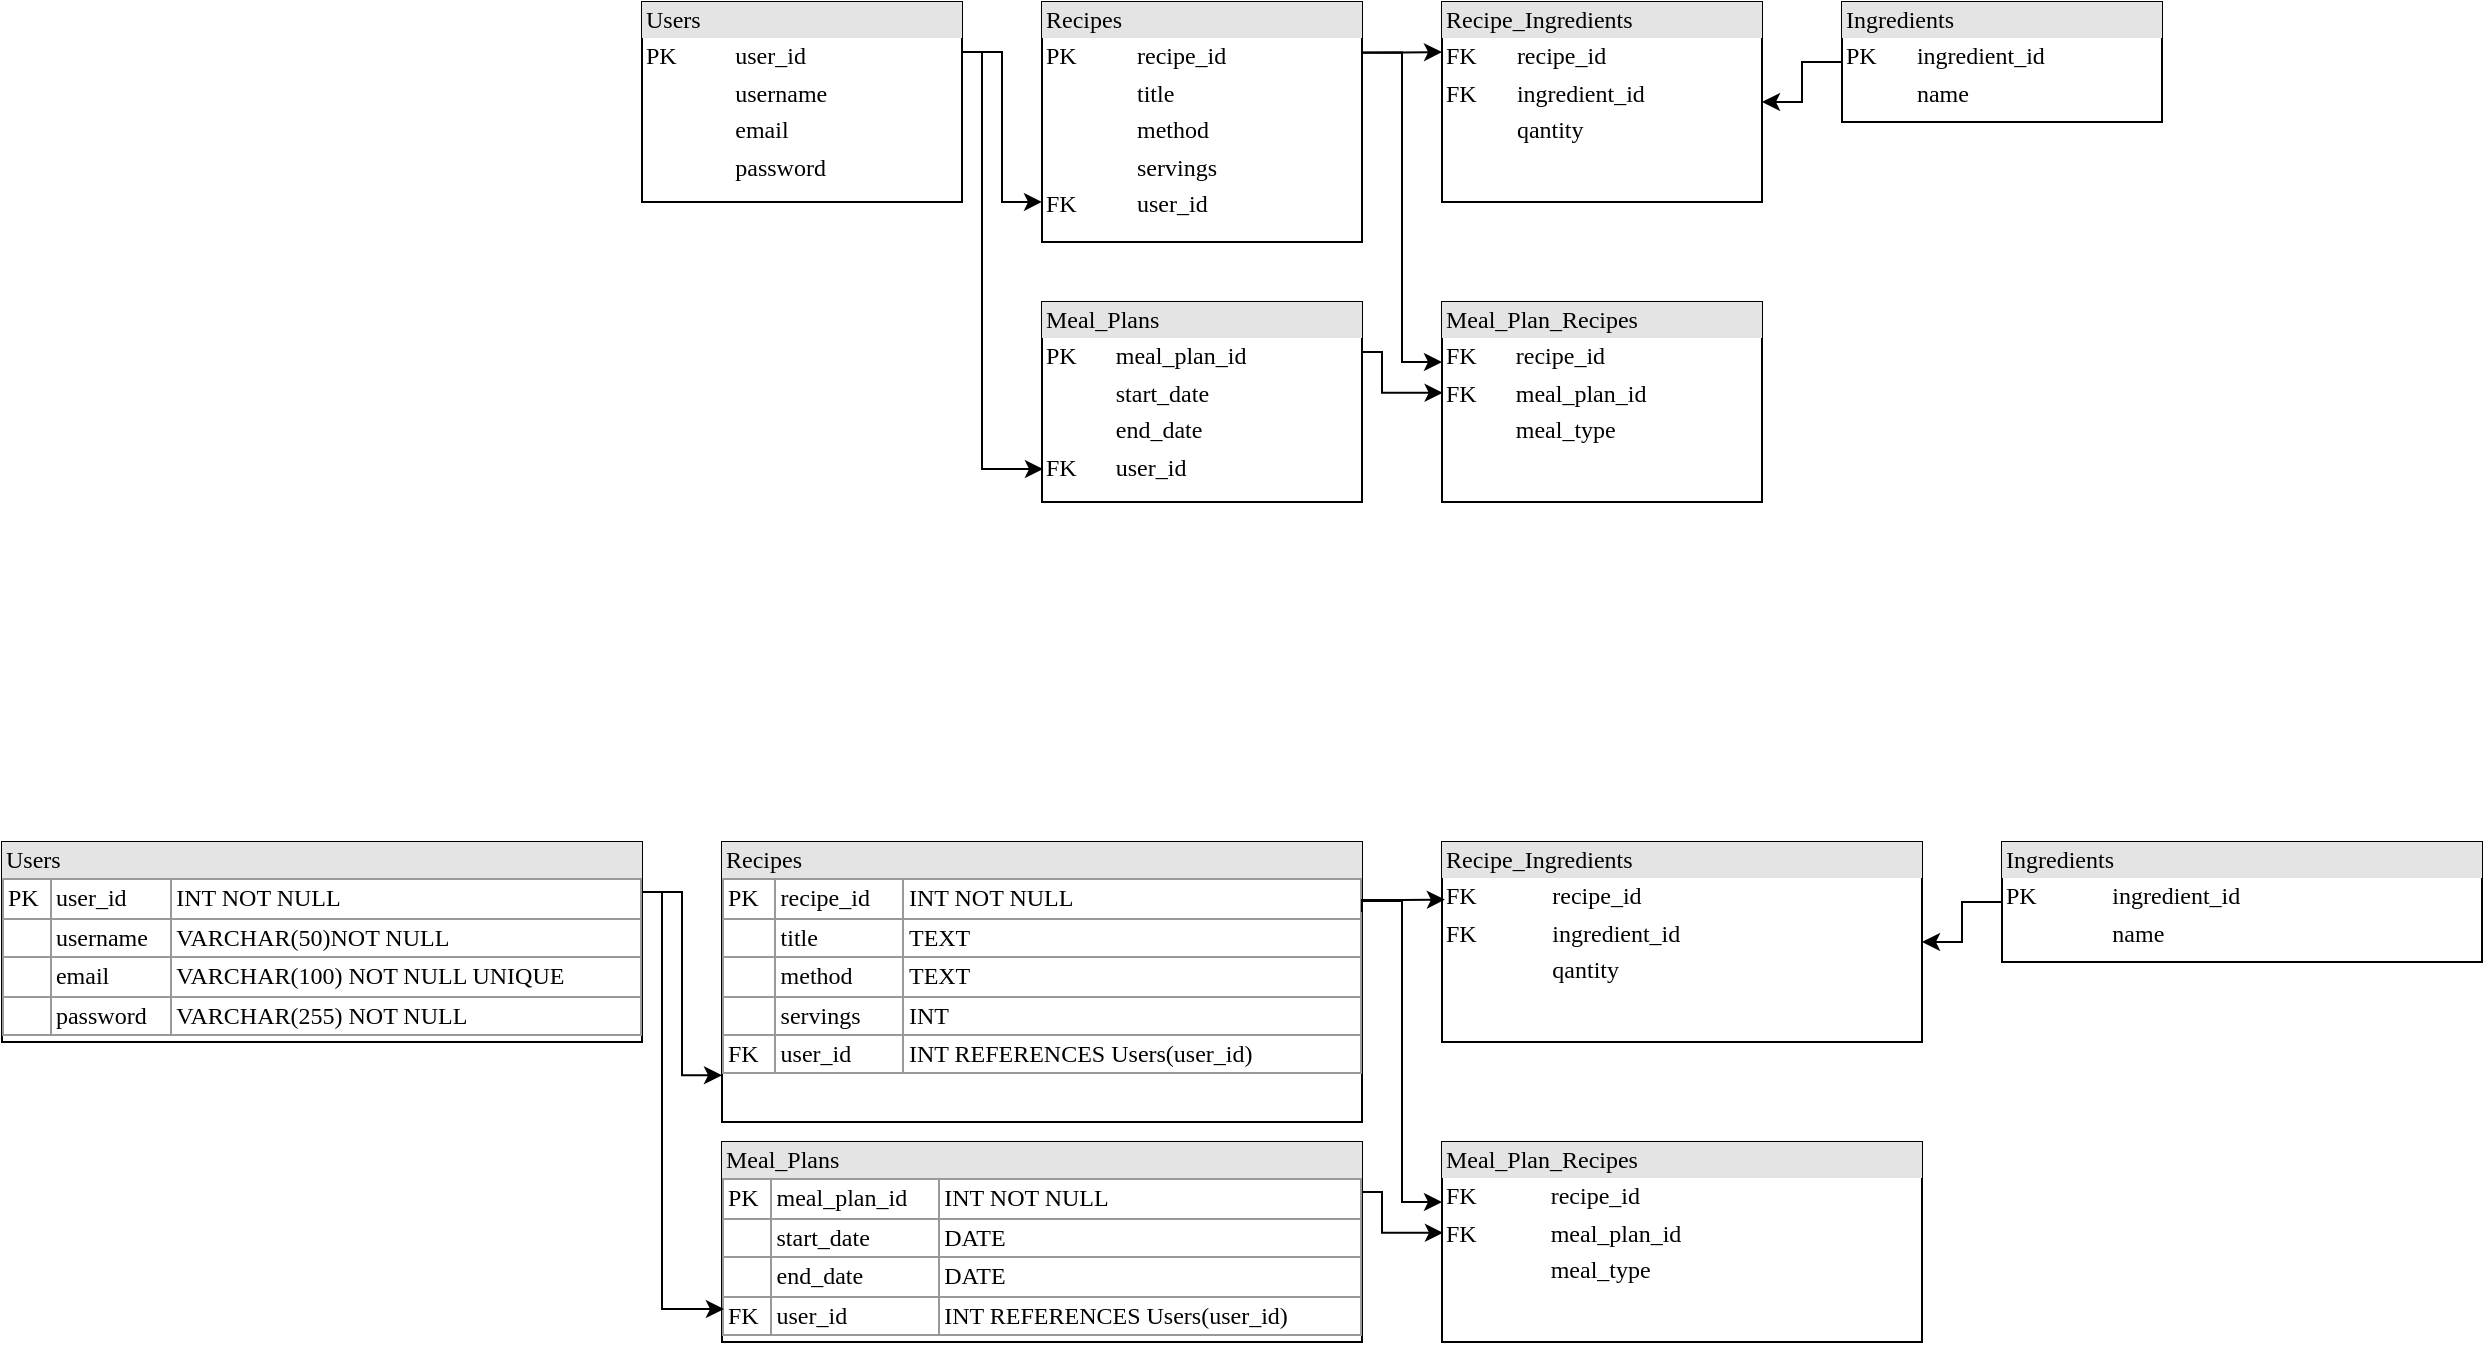 <mxfile version="24.7.13">
  <diagram name="Page-1" id="2ca16b54-16f6-2749-3443-fa8db7711227">
    <mxGraphModel dx="3296" dy="692" grid="1" gridSize="10" guides="1" tooltips="1" connect="1" arrows="1" fold="1" page="1" pageScale="1" pageWidth="1100" pageHeight="850" background="none" math="0" shadow="0">
      <root>
        <mxCell id="0" />
        <mxCell id="1" parent="0" />
        <mxCell id="wtmebo2whuAZ_JlEVLNp-1" value="&lt;div style=&quot;box-sizing: border-box ; width: 100% ; background: #e4e4e4 ; padding: 2px&quot;&gt;Users&lt;/div&gt;&lt;table style=&quot;width: 100% ; font-size: 1em&quot; cellpadding=&quot;2&quot; cellspacing=&quot;0&quot;&gt;&lt;tbody&gt;&lt;tr&gt;&lt;td&gt;PK&lt;/td&gt;&lt;td&gt;user_id&lt;/td&gt;&lt;/tr&gt;&lt;tr&gt;&lt;td&gt;&lt;br&gt;&lt;/td&gt;&lt;td&gt;username&lt;/td&gt;&lt;/tr&gt;&lt;tr&gt;&lt;td&gt;&lt;/td&gt;&lt;td&gt;email&lt;/td&gt;&lt;/tr&gt;&lt;tr&gt;&lt;td&gt;&lt;br&gt;&lt;/td&gt;&lt;td&gt;password&lt;br&gt;&lt;/td&gt;&lt;/tr&gt;&lt;/tbody&gt;&lt;/table&gt;" style="verticalAlign=top;align=left;overflow=fill;html=1;rounded=0;shadow=0;comic=0;labelBackgroundColor=none;strokeWidth=1;fontFamily=Verdana;fontSize=12" vertex="1" parent="1">
          <mxGeometry x="160" y="940" width="160" height="100" as="geometry" />
        </mxCell>
        <mxCell id="wtmebo2whuAZ_JlEVLNp-23" style="edgeStyle=orthogonalEdgeStyle;rounded=0;orthogonalLoop=1;jettySize=auto;html=1;exitX=0.999;exitY=0.21;exitDx=0;exitDy=0;entryX=0;entryY=0.25;entryDx=0;entryDy=0;exitPerimeter=0;" edge="1" parent="1" source="wtmebo2whuAZ_JlEVLNp-2" target="wtmebo2whuAZ_JlEVLNp-19">
          <mxGeometry relative="1" as="geometry" />
        </mxCell>
        <mxCell id="wtmebo2whuAZ_JlEVLNp-25" style="edgeStyle=orthogonalEdgeStyle;rounded=0;orthogonalLoop=1;jettySize=auto;html=1;exitX=0.996;exitY=0.211;exitDx=0;exitDy=0;entryX=0;entryY=0.3;entryDx=0;entryDy=0;entryPerimeter=0;exitPerimeter=0;" edge="1" parent="1" source="wtmebo2whuAZ_JlEVLNp-2" target="wtmebo2whuAZ_JlEVLNp-20">
          <mxGeometry relative="1" as="geometry">
            <mxPoint x="580" y="970" as="targetPoint" />
            <Array as="points">
              <mxPoint x="540" y="965" />
              <mxPoint x="540" y="1120" />
            </Array>
          </mxGeometry>
        </mxCell>
        <mxCell id="wtmebo2whuAZ_JlEVLNp-2" value="&lt;div style=&quot;box-sizing: border-box ; width: 100% ; background: #e4e4e4 ; padding: 2px&quot;&gt;Recipes&lt;/div&gt;&lt;table style=&quot;width: 100% ; font-size: 1em&quot; cellpadding=&quot;2&quot; cellspacing=&quot;0&quot;&gt;&lt;tbody&gt;&lt;tr&gt;&lt;td&gt;PK&lt;/td&gt;&lt;td&gt;recipe_id&lt;/td&gt;&lt;/tr&gt;&lt;tr&gt;&lt;td&gt;&lt;br&gt;&lt;/td&gt;&lt;td&gt;title&lt;/td&gt;&lt;/tr&gt;&lt;tr&gt;&lt;td&gt;&lt;/td&gt;&lt;td&gt;method&lt;/td&gt;&lt;/tr&gt;&lt;tr&gt;&lt;td&gt;&lt;br&gt;&lt;/td&gt;&lt;td&gt;servings&lt;br&gt;&lt;/td&gt;&lt;/tr&gt;&lt;tr&gt;&lt;td&gt;FK&lt;/td&gt;&lt;td&gt;user_id&lt;/td&gt;&lt;/tr&gt;&lt;/tbody&gt;&lt;/table&gt;" style="verticalAlign=top;align=left;overflow=fill;html=1;rounded=0;shadow=0;comic=0;labelBackgroundColor=none;strokeWidth=1;fontFamily=Verdana;fontSize=12" vertex="1" parent="1">
          <mxGeometry x="360" y="940" width="160" height="120" as="geometry" />
        </mxCell>
        <mxCell id="wtmebo2whuAZ_JlEVLNp-17" value="&lt;div style=&quot;box-sizing: border-box ; width: 100% ; background: #e4e4e4 ; padding: 2px&quot;&gt;Meal_Plans&lt;/div&gt;&lt;table style=&quot;width: 100% ; font-size: 1em&quot; cellpadding=&quot;2&quot; cellspacing=&quot;0&quot;&gt;&lt;tbody&gt;&lt;tr&gt;&lt;td&gt;PK&lt;/td&gt;&lt;td&gt;meal_plan_id&lt;/td&gt;&lt;/tr&gt;&lt;tr&gt;&lt;td&gt;&lt;br&gt;&lt;/td&gt;&lt;td&gt;start_date&lt;/td&gt;&lt;/tr&gt;&lt;tr&gt;&lt;td&gt;&lt;/td&gt;&lt;td&gt;end_date&lt;/td&gt;&lt;/tr&gt;&lt;tr&gt;&lt;td&gt;FK&lt;/td&gt;&lt;td&gt;user_id&lt;/td&gt;&lt;/tr&gt;&lt;/tbody&gt;&lt;/table&gt;" style="verticalAlign=top;align=left;overflow=fill;html=1;rounded=0;shadow=0;comic=0;labelBackgroundColor=none;strokeWidth=1;fontFamily=Verdana;fontSize=12" vertex="1" parent="1">
          <mxGeometry x="360" y="1090" width="160" height="100" as="geometry" />
        </mxCell>
        <mxCell id="wtmebo2whuAZ_JlEVLNp-28" style="edgeStyle=orthogonalEdgeStyle;rounded=0;orthogonalLoop=1;jettySize=auto;html=1;exitX=0;exitY=0.5;exitDx=0;exitDy=0;entryX=1;entryY=0.5;entryDx=0;entryDy=0;" edge="1" parent="1" source="wtmebo2whuAZ_JlEVLNp-18" target="wtmebo2whuAZ_JlEVLNp-19">
          <mxGeometry relative="1" as="geometry" />
        </mxCell>
        <mxCell id="wtmebo2whuAZ_JlEVLNp-18" value="&lt;div style=&quot;box-sizing: border-box ; width: 100% ; background: #e4e4e4 ; padding: 2px&quot;&gt;Ingredients&lt;/div&gt;&lt;table style=&quot;width: 100% ; font-size: 1em&quot; cellpadding=&quot;2&quot; cellspacing=&quot;0&quot;&gt;&lt;tbody&gt;&lt;tr&gt;&lt;td&gt;PK&lt;/td&gt;&lt;td&gt;ingredient_id&lt;/td&gt;&lt;/tr&gt;&lt;tr&gt;&lt;td&gt;&lt;br&gt;&lt;/td&gt;&lt;td&gt;name&lt;/td&gt;&lt;/tr&gt;&lt;/tbody&gt;&lt;/table&gt;" style="verticalAlign=top;align=left;overflow=fill;html=1;rounded=0;shadow=0;comic=0;labelBackgroundColor=none;strokeWidth=1;fontFamily=Verdana;fontSize=12" vertex="1" parent="1">
          <mxGeometry x="760" y="940" width="160" height="60" as="geometry" />
        </mxCell>
        <mxCell id="wtmebo2whuAZ_JlEVLNp-19" value="&lt;div style=&quot;box-sizing: border-box ; width: 100% ; background: #e4e4e4 ; padding: 2px&quot;&gt;Recipe_Ingredients&lt;/div&gt;&lt;table style=&quot;width: 100% ; font-size: 1em&quot; cellpadding=&quot;2&quot; cellspacing=&quot;0&quot;&gt;&lt;tbody&gt;&lt;tr&gt;&lt;td&gt;FK&lt;/td&gt;&lt;td&gt;recipe_id&lt;/td&gt;&lt;/tr&gt;&lt;tr&gt;&lt;td&gt;FK&lt;/td&gt;&lt;td&gt;ingredient_id&lt;/td&gt;&lt;/tr&gt;&lt;tr&gt;&lt;td&gt;&lt;br&gt;&lt;/td&gt;&lt;td&gt;qantity&lt;/td&gt;&lt;/tr&gt;&lt;/tbody&gt;&lt;/table&gt;" style="verticalAlign=top;align=left;overflow=fill;html=1;rounded=0;shadow=0;comic=0;labelBackgroundColor=none;strokeWidth=1;fontFamily=Verdana;fontSize=12" vertex="1" parent="1">
          <mxGeometry x="560" y="940" width="160" height="100" as="geometry" />
        </mxCell>
        <mxCell id="wtmebo2whuAZ_JlEVLNp-20" value="&lt;div style=&quot;box-sizing: border-box ; width: 100% ; background: #e4e4e4 ; padding: 2px&quot;&gt;Meal_Plan_Recipes&lt;/div&gt;&lt;table style=&quot;width: 100% ; font-size: 1em&quot; cellpadding=&quot;2&quot; cellspacing=&quot;0&quot;&gt;&lt;tbody&gt;&lt;tr&gt;&lt;td&gt;FK&lt;/td&gt;&lt;td&gt;recipe_id&lt;/td&gt;&lt;/tr&gt;&lt;tr&gt;&lt;td&gt;FK&lt;/td&gt;&lt;td&gt;meal_plan_id&lt;/td&gt;&lt;/tr&gt;&lt;tr&gt;&lt;td&gt;&lt;br&gt;&lt;/td&gt;&lt;td&gt;meal_type&lt;/td&gt;&lt;/tr&gt;&lt;/tbody&gt;&lt;/table&gt;" style="verticalAlign=top;align=left;overflow=fill;html=1;rounded=0;shadow=0;comic=0;labelBackgroundColor=none;strokeWidth=1;fontFamily=Verdana;fontSize=12" vertex="1" parent="1">
          <mxGeometry x="560" y="1090" width="160" height="100" as="geometry" />
        </mxCell>
        <mxCell id="wtmebo2whuAZ_JlEVLNp-21" style="edgeStyle=orthogonalEdgeStyle;rounded=0;orthogonalLoop=1;jettySize=auto;html=1;exitX=1;exitY=0.25;exitDx=0;exitDy=0;entryX=0;entryY=0.833;entryDx=0;entryDy=0;entryPerimeter=0;" edge="1" parent="1" source="wtmebo2whuAZ_JlEVLNp-1" target="wtmebo2whuAZ_JlEVLNp-2">
          <mxGeometry relative="1" as="geometry" />
        </mxCell>
        <mxCell id="wtmebo2whuAZ_JlEVLNp-22" style="edgeStyle=orthogonalEdgeStyle;rounded=0;orthogonalLoop=1;jettySize=auto;html=1;exitX=1;exitY=0.25;exitDx=0;exitDy=0;entryX=0.003;entryY=0.835;entryDx=0;entryDy=0;entryPerimeter=0;" edge="1" parent="1" source="wtmebo2whuAZ_JlEVLNp-1" target="wtmebo2whuAZ_JlEVLNp-17">
          <mxGeometry relative="1" as="geometry">
            <Array as="points">
              <mxPoint x="330" y="965" />
              <mxPoint x="330" y="1174" />
            </Array>
          </mxGeometry>
        </mxCell>
        <mxCell id="wtmebo2whuAZ_JlEVLNp-26" style="edgeStyle=orthogonalEdgeStyle;rounded=0;orthogonalLoop=1;jettySize=auto;html=1;exitX=1;exitY=0.25;exitDx=0;exitDy=0;entryX=0.002;entryY=0.454;entryDx=0;entryDy=0;entryPerimeter=0;" edge="1" parent="1" source="wtmebo2whuAZ_JlEVLNp-17" target="wtmebo2whuAZ_JlEVLNp-20">
          <mxGeometry relative="1" as="geometry">
            <Array as="points">
              <mxPoint x="530" y="1115" />
              <mxPoint x="530" y="1135" />
            </Array>
          </mxGeometry>
        </mxCell>
        <mxCell id="wtmebo2whuAZ_JlEVLNp-29" value="&lt;div style=&quot;box-sizing: border-box ; width: 100% ; background: #e4e4e4 ; padding: 2px&quot;&gt;Users&lt;/div&gt;&lt;table border=&quot;1&quot; style=&quot;width: 100%; font-size: 1em; border: 1px solid rgb(153, 153, 153); border-collapse: collapse;&quot; cellpadding=&quot;2&quot; cellspacing=&quot;0&quot;&gt;&lt;tbody&gt;&lt;tr&gt;&lt;td&gt;PK&lt;/td&gt;&lt;td&gt;user_id&lt;/td&gt;&lt;td&gt;INT NOT NULL&lt;/td&gt;&lt;/tr&gt;&lt;tr&gt;&lt;td&gt;&lt;br&gt;&lt;/td&gt;&lt;td&gt;username&lt;/td&gt;&lt;td&gt;VARCHAR(50)NOT NULL&lt;/td&gt;&lt;/tr&gt;&lt;tr&gt;&lt;td&gt;&lt;/td&gt;&lt;td&gt;email&lt;/td&gt;&lt;td&gt;VARCHAR(100) NOT NULL UNIQUE&lt;/td&gt;&lt;/tr&gt;&lt;tr&gt;&lt;td&gt;&lt;br&gt;&lt;/td&gt;&lt;td&gt;password&lt;br&gt;&lt;/td&gt;&lt;td&gt;VARCHAR(255) NOT NULL&lt;/td&gt;&lt;/tr&gt;&lt;/tbody&gt;&lt;/table&gt;" style="verticalAlign=top;align=left;overflow=fill;html=1;rounded=0;shadow=0;comic=0;labelBackgroundColor=none;strokeWidth=1;fontFamily=Verdana;fontSize=12" vertex="1" parent="1">
          <mxGeometry x="-160" y="1360" width="320" height="100" as="geometry" />
        </mxCell>
        <mxCell id="wtmebo2whuAZ_JlEVLNp-31" style="edgeStyle=orthogonalEdgeStyle;rounded=0;orthogonalLoop=1;jettySize=auto;html=1;exitX=0.996;exitY=0.211;exitDx=0;exitDy=0;entryX=0;entryY=0.3;entryDx=0;entryDy=0;entryPerimeter=0;exitPerimeter=0;" edge="1" parent="1" source="wtmebo2whuAZ_JlEVLNp-32" target="wtmebo2whuAZ_JlEVLNp-37">
          <mxGeometry relative="1" as="geometry">
            <mxPoint x="580" y="1390" as="targetPoint" />
            <Array as="points">
              <mxPoint x="540" y="1389" />
              <mxPoint x="540" y="1540" />
            </Array>
          </mxGeometry>
        </mxCell>
        <mxCell id="wtmebo2whuAZ_JlEVLNp-32" value="&lt;div style=&quot;box-sizing: border-box ; width: 100% ; background: #e4e4e4 ; padding: 2px&quot;&gt;Recipes&lt;/div&gt;&lt;table border=&quot;1&quot; style=&quot;width: 100%; font-size: 1em; border: 1px solid rgb(153, 153, 153); border-collapse: collapse;&quot; cellpadding=&quot;2&quot; cellspacing=&quot;0&quot;&gt;&lt;tbody&gt;&lt;tr&gt;&lt;td&gt;PK&lt;/td&gt;&lt;td&gt;recipe_id&lt;/td&gt;&lt;td&gt;INT NOT NULL&lt;/td&gt;&lt;/tr&gt;&lt;tr&gt;&lt;td&gt;&lt;br&gt;&lt;/td&gt;&lt;td&gt;title&lt;/td&gt;&lt;td&gt;TEXT&lt;/td&gt;&lt;/tr&gt;&lt;tr&gt;&lt;td&gt;&lt;/td&gt;&lt;td&gt;method&lt;/td&gt;&lt;td&gt;TEXT&lt;/td&gt;&lt;/tr&gt;&lt;tr&gt;&lt;td&gt;&lt;br&gt;&lt;/td&gt;&lt;td&gt;servings&lt;br&gt;&lt;/td&gt;&lt;td&gt;INT&lt;/td&gt;&lt;/tr&gt;&lt;tr&gt;&lt;td&gt;FK&lt;/td&gt;&lt;td&gt;user_id&lt;/td&gt;&lt;td&gt;INT REFERENCES Users(user_id)&lt;/td&gt;&lt;/tr&gt;&lt;/tbody&gt;&lt;/table&gt;" style="verticalAlign=top;align=left;overflow=fill;html=1;rounded=0;shadow=0;comic=0;labelBackgroundColor=none;strokeWidth=1;fontFamily=Verdana;fontSize=12" vertex="1" parent="1">
          <mxGeometry x="200" y="1360" width="320" height="140" as="geometry" />
        </mxCell>
        <mxCell id="wtmebo2whuAZ_JlEVLNp-33" value="&lt;div style=&quot;box-sizing: border-box ; width: 100% ; background: #e4e4e4 ; padding: 2px&quot;&gt;Meal_Plans&lt;/div&gt;&lt;table border=&quot;1&quot; style=&quot;width: 100%; font-size: 1em; border: 1px solid rgb(153, 153, 153); border-collapse: collapse;&quot; cellpadding=&quot;2&quot; cellspacing=&quot;0&quot;&gt;&lt;tbody&gt;&lt;tr&gt;&lt;td&gt;PK&lt;/td&gt;&lt;td&gt;meal_plan_id&lt;/td&gt;&lt;td&gt;INT NOT NULL&lt;/td&gt;&lt;/tr&gt;&lt;tr&gt;&lt;td&gt;&lt;br&gt;&lt;/td&gt;&lt;td&gt;start_date&lt;/td&gt;&lt;td&gt;DATE&lt;/td&gt;&lt;/tr&gt;&lt;tr&gt;&lt;td&gt;&lt;/td&gt;&lt;td&gt;end_date&lt;/td&gt;&lt;td&gt;DATE&lt;/td&gt;&lt;/tr&gt;&lt;tr&gt;&lt;td&gt;FK&lt;/td&gt;&lt;td&gt;user_id&lt;/td&gt;&lt;td&gt;INT REFERENCES Users(user_id)&lt;br&gt;&lt;/td&gt;&lt;/tr&gt;&lt;/tbody&gt;&lt;/table&gt;" style="verticalAlign=top;align=left;overflow=fill;html=1;rounded=0;shadow=0;comic=0;labelBackgroundColor=none;strokeWidth=1;fontFamily=Verdana;fontSize=12" vertex="1" parent="1">
          <mxGeometry x="200" y="1510" width="320" height="100" as="geometry" />
        </mxCell>
        <mxCell id="wtmebo2whuAZ_JlEVLNp-34" style="edgeStyle=orthogonalEdgeStyle;rounded=0;orthogonalLoop=1;jettySize=auto;html=1;exitX=0;exitY=0.5;exitDx=0;exitDy=0;entryX=1;entryY=0.5;entryDx=0;entryDy=0;" edge="1" parent="1" source="wtmebo2whuAZ_JlEVLNp-35" target="wtmebo2whuAZ_JlEVLNp-36">
          <mxGeometry relative="1" as="geometry" />
        </mxCell>
        <mxCell id="wtmebo2whuAZ_JlEVLNp-35" value="&lt;div style=&quot;box-sizing: border-box ; width: 100% ; background: #e4e4e4 ; padding: 2px&quot;&gt;Ingredients&lt;/div&gt;&lt;table style=&quot;width: 100% ; font-size: 1em&quot; cellpadding=&quot;2&quot; cellspacing=&quot;0&quot;&gt;&lt;tbody&gt;&lt;tr&gt;&lt;td&gt;PK&lt;/td&gt;&lt;td&gt;ingredient_id&lt;/td&gt;&lt;/tr&gt;&lt;tr&gt;&lt;td&gt;&lt;br&gt;&lt;/td&gt;&lt;td&gt;name&lt;/td&gt;&lt;/tr&gt;&lt;/tbody&gt;&lt;/table&gt;" style="verticalAlign=top;align=left;overflow=fill;html=1;rounded=0;shadow=0;comic=0;labelBackgroundColor=none;strokeWidth=1;fontFamily=Verdana;fontSize=12" vertex="1" parent="1">
          <mxGeometry x="840" y="1360" width="240" height="60" as="geometry" />
        </mxCell>
        <mxCell id="wtmebo2whuAZ_JlEVLNp-36" value="&lt;div style=&quot;box-sizing: border-box ; width: 100% ; background: #e4e4e4 ; padding: 2px&quot;&gt;Recipe_Ingredients&lt;/div&gt;&lt;table style=&quot;width: 100% ; font-size: 1em&quot; cellpadding=&quot;2&quot; cellspacing=&quot;0&quot;&gt;&lt;tbody&gt;&lt;tr&gt;&lt;td&gt;FK&lt;/td&gt;&lt;td&gt;recipe_id&lt;/td&gt;&lt;/tr&gt;&lt;tr&gt;&lt;td&gt;FK&lt;/td&gt;&lt;td&gt;ingredient_id&lt;/td&gt;&lt;/tr&gt;&lt;tr&gt;&lt;td&gt;&lt;br&gt;&lt;/td&gt;&lt;td&gt;qantity&lt;/td&gt;&lt;/tr&gt;&lt;/tbody&gt;&lt;/table&gt;" style="verticalAlign=top;align=left;overflow=fill;html=1;rounded=0;shadow=0;comic=0;labelBackgroundColor=none;strokeWidth=1;fontFamily=Verdana;fontSize=12" vertex="1" parent="1">
          <mxGeometry x="560" y="1360" width="240" height="100" as="geometry" />
        </mxCell>
        <mxCell id="wtmebo2whuAZ_JlEVLNp-37" value="&lt;div style=&quot;box-sizing: border-box ; width: 100% ; background: #e4e4e4 ; padding: 2px&quot;&gt;Meal_Plan_Recipes&lt;/div&gt;&lt;table style=&quot;width: 100% ; font-size: 1em&quot; cellpadding=&quot;2&quot; cellspacing=&quot;0&quot;&gt;&lt;tbody&gt;&lt;tr&gt;&lt;td&gt;FK&lt;/td&gt;&lt;td&gt;recipe_id&lt;/td&gt;&lt;/tr&gt;&lt;tr&gt;&lt;td&gt;FK&lt;/td&gt;&lt;td&gt;meal_plan_id&lt;/td&gt;&lt;/tr&gt;&lt;tr&gt;&lt;td&gt;&lt;br&gt;&lt;/td&gt;&lt;td&gt;meal_type&lt;/td&gt;&lt;/tr&gt;&lt;/tbody&gt;&lt;/table&gt;" style="verticalAlign=top;align=left;overflow=fill;html=1;rounded=0;shadow=0;comic=0;labelBackgroundColor=none;strokeWidth=1;fontFamily=Verdana;fontSize=12" vertex="1" parent="1">
          <mxGeometry x="560" y="1510" width="240" height="100" as="geometry" />
        </mxCell>
        <mxCell id="wtmebo2whuAZ_JlEVLNp-38" style="edgeStyle=orthogonalEdgeStyle;rounded=0;orthogonalLoop=1;jettySize=auto;html=1;exitX=1;exitY=0.25;exitDx=0;exitDy=0;entryX=0;entryY=0.833;entryDx=0;entryDy=0;entryPerimeter=0;" edge="1" parent="1" source="wtmebo2whuAZ_JlEVLNp-29" target="wtmebo2whuAZ_JlEVLNp-32">
          <mxGeometry relative="1" as="geometry">
            <Array as="points">
              <mxPoint x="180" y="1385" />
              <mxPoint x="180" y="1477" />
            </Array>
          </mxGeometry>
        </mxCell>
        <mxCell id="wtmebo2whuAZ_JlEVLNp-39" style="edgeStyle=orthogonalEdgeStyle;rounded=0;orthogonalLoop=1;jettySize=auto;html=1;exitX=1;exitY=0.25;exitDx=0;exitDy=0;entryX=0.003;entryY=0.835;entryDx=0;entryDy=0;entryPerimeter=0;" edge="1" parent="1" source="wtmebo2whuAZ_JlEVLNp-29" target="wtmebo2whuAZ_JlEVLNp-33">
          <mxGeometry relative="1" as="geometry">
            <Array as="points">
              <mxPoint x="170" y="1385" />
              <mxPoint x="170" y="1594" />
            </Array>
          </mxGeometry>
        </mxCell>
        <mxCell id="wtmebo2whuAZ_JlEVLNp-40" style="edgeStyle=orthogonalEdgeStyle;rounded=0;orthogonalLoop=1;jettySize=auto;html=1;exitX=1;exitY=0.25;exitDx=0;exitDy=0;entryX=0.002;entryY=0.454;entryDx=0;entryDy=0;entryPerimeter=0;" edge="1" parent="1" source="wtmebo2whuAZ_JlEVLNp-33" target="wtmebo2whuAZ_JlEVLNp-37">
          <mxGeometry relative="1" as="geometry">
            <Array as="points">
              <mxPoint x="530" y="1535" />
              <mxPoint x="530" y="1555" />
            </Array>
          </mxGeometry>
        </mxCell>
        <mxCell id="wtmebo2whuAZ_JlEVLNp-41" style="edgeStyle=orthogonalEdgeStyle;rounded=0;orthogonalLoop=1;jettySize=auto;html=1;exitX=1;exitY=0.25;exitDx=0;exitDy=0;entryX=0.006;entryY=0.288;entryDx=0;entryDy=0;entryPerimeter=0;" edge="1" parent="1" source="wtmebo2whuAZ_JlEVLNp-32" target="wtmebo2whuAZ_JlEVLNp-36">
          <mxGeometry relative="1" as="geometry">
            <Array as="points">
              <mxPoint x="520" y="1389" />
              <mxPoint x="540" y="1389" />
            </Array>
          </mxGeometry>
        </mxCell>
      </root>
    </mxGraphModel>
  </diagram>
</mxfile>
